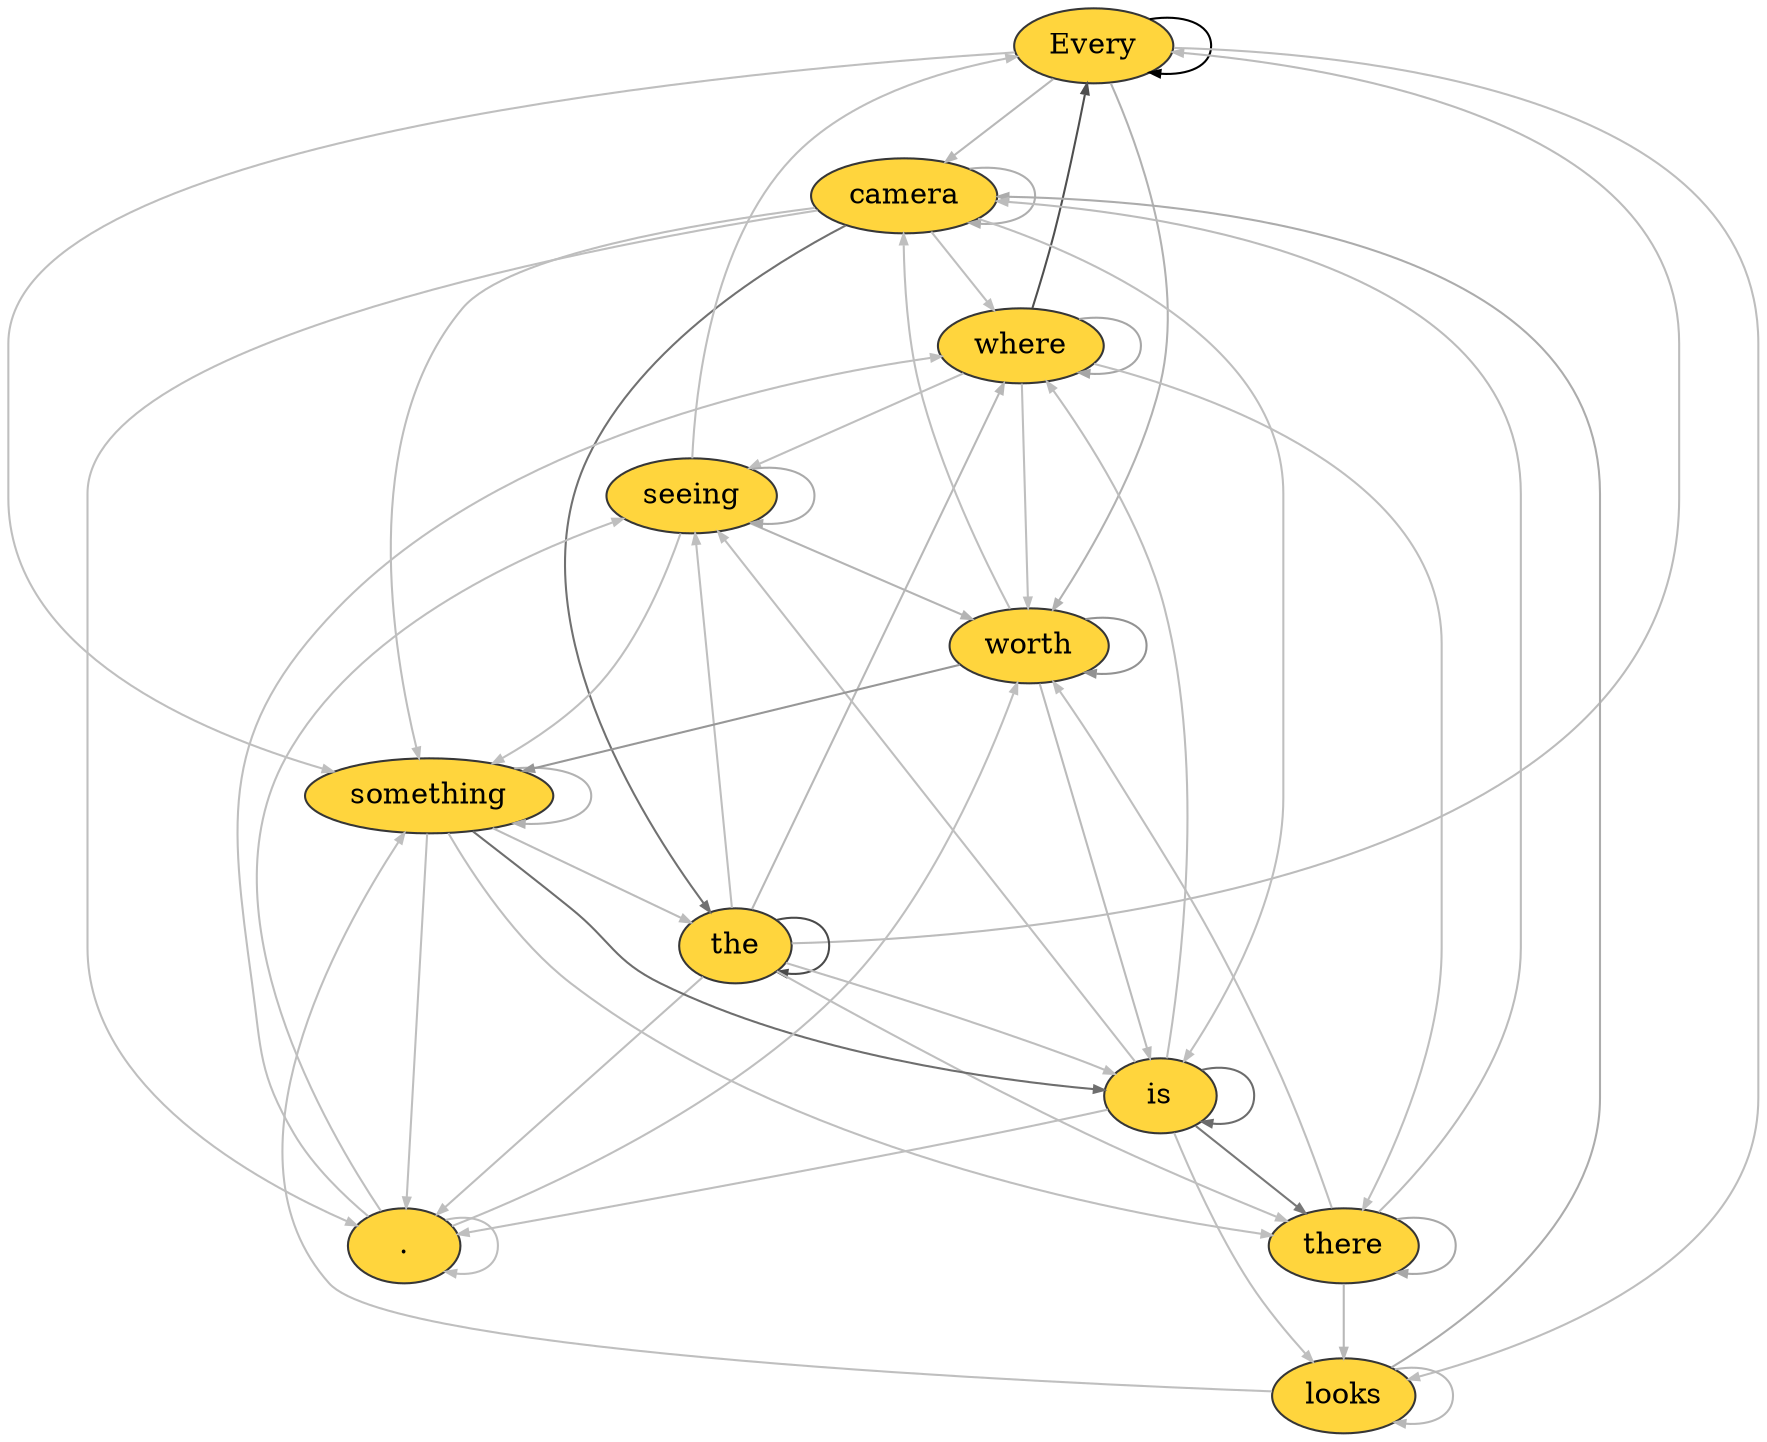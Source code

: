 digraph "3-gram" {
	graph [dpi=300]
	1 [label=Every color="#363636" fillcolor="#ffd53d" shape=oval style=filled]
	2 [label=where color="#363636" fillcolor="#ffd53d" shape=oval style=filled]
	3 [label=the color="#363636" fillcolor="#ffd53d" shape=oval style=filled]
	4 [label=camera color="#363636" fillcolor="#ffd53d" shape=oval style=filled]
	5 [label=looks color="#363636" fillcolor="#ffd53d" shape=oval style=filled]
	6 [label=there color="#363636" fillcolor="#ffd53d" shape=oval style=filled]
	7 [label=is color="#363636" fillcolor="#ffd53d" shape=oval style=filled]
	8 [label=something color="#363636" fillcolor="#ffd53d" shape=oval style=filled]
	9 [label=worth color="#363636" fillcolor="#ffd53d" shape=oval style=filled]
	10 [label=seeing color="#363636" fillcolor="#ffd53d" shape=oval style=filled]
	11 [label="." color="#363636" fillcolor="#ffd53d" shape=oval style=filled]
	1 -> 1 [arrowsize=0.5 color="#000000"]
	1 -> 4 [arrowsize=0.5 color="#b8b8b8"]
	1 -> 5 [arrowsize=0.5 color="#bebebe"]
	1 -> 8 [arrowsize=0.5 color="#bfbfbf"]
	1 -> 9 [arrowsize=0.5 color="#b2b2b2"]
	2 -> 1 [arrowsize=0.5 color="#4f4f4f"]
	2 -> 2 [arrowsize=0.5 color="#a6a6a6"]
	2 -> 6 [arrowsize=0.5 color="#bfbfbf"]
	2 -> 9 [arrowsize=0.5 color="#bfbfbf"]
	2 -> 10 [arrowsize=0.5 color="#bfbfbf"]
	3 -> 1 [arrowsize=0.5 color="#bcbcbc"]
	3 -> 2 [arrowsize=0.5 color="#b8b8b8"]
	3 -> 3 [arrowsize=0.5 color="#4a4a4a"]
	3 -> 6 [arrowsize=0.5 color="#bfbfbf"]
	3 -> 7 [arrowsize=0.5 color="#bebebe"]
	3 -> 10 [arrowsize=0.5 color="#bfbfbf"]
	3 -> 11 [arrowsize=0.5 color="#bebebe"]
	4 -> 2 [arrowsize=0.5 color="#bfbfbf"]
	4 -> 3 [arrowsize=0.5 color="#717171"]
	4 -> 4 [arrowsize=0.5 color="#aeaeae"]
	4 -> 7 [arrowsize=0.5 color="#bfbfbf"]
	4 -> 8 [arrowsize=0.5 color="#bebebe"]
	4 -> 11 [arrowsize=0.5 color="#bfbfbf"]
	5 -> 4 [arrowsize=0.5 color="#acacac"]
	5 -> 5 [arrowsize=0.5 color="#b8b8b8"]
	5 -> 8 [arrowsize=0.5 color="#bfbfbf"]
	6 -> 4 [arrowsize=0.5 color="#bcbcbc"]
	6 -> 5 [arrowsize=0.5 color="#b8b8b8"]
	6 -> 6 [arrowsize=0.5 color="#a8a8a8"]
	6 -> 9 [arrowsize=0.5 color="#bfbfbf"]
	7 -> 2 [arrowsize=0.5 color="#bebebe"]
	7 -> 5 [arrowsize=0.5 color="#bfbfbf"]
	7 -> 6 [arrowsize=0.5 color="#787878"]
	7 -> 7 [arrowsize=0.5 color="#6c6c6c"]
	7 -> 10 [arrowsize=0.5 color="#bfbfbf"]
	7 -> 11 [arrowsize=0.5 color="#bfbfbf"]
	8 -> 3 [arrowsize=0.5 color="#bcbcbc"]
	8 -> 6 [arrowsize=0.5 color="#bfbfbf"]
	8 -> 7 [arrowsize=0.5 color="#6e6e6e"]
	8 -> 8 [arrowsize=0.5 color="#b2b2b2"]
	8 -> 11 [arrowsize=0.5 color="#bfbfbf"]
	9 -> 4 [arrowsize=0.5 color="#bfbfbf"]
	9 -> 7 [arrowsize=0.5 color="#bbbbbb"]
	9 -> 8 [arrowsize=0.5 color="#979797"]
	9 -> 9 [arrowsize=0.5 color="#929292"]
	10 -> 1 [arrowsize=0.5 color="#bfbfbf"]
	10 -> 8 [arrowsize=0.5 color="#bfbfbf"]
	10 -> 9 [arrowsize=0.5 color="#b4b4b4"]
	10 -> 10 [arrowsize=0.5 color="#aaaaaa"]
	11 -> 2 [arrowsize=0.5 color="#bfbfbf"]
	11 -> 9 [arrowsize=0.5 color="#bfbfbf"]
	11 -> 10 [arrowsize=0.5 color="#bfbfbf"]
	11 -> 11 [arrowsize=0.5 color="#bebebe"]
}
